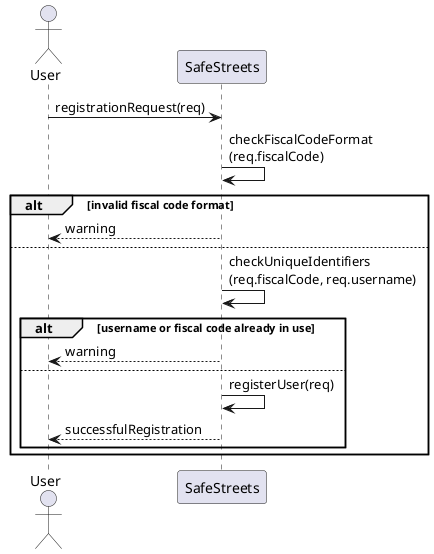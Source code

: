 @startuml rasd_sequence_diagram_uc_1_1
skinparam Shadowing false

actor User as U
participant SafeStreets as SS

U -> SS : registrationRequest(req)

SS -> SS : checkFiscalCodeFormat\n(req.fiscalCode)
alt invalid fiscal code format
SS --> U : warning
else
SS -> SS : checkUniqueIdentifiers\n(req.fiscalCode, req.username)
alt username or fiscal code already in use
SS --> U : warning
else
SS -> SS: registerUser(req)
SS --> U: successfulRegistration
end
end

@enduml